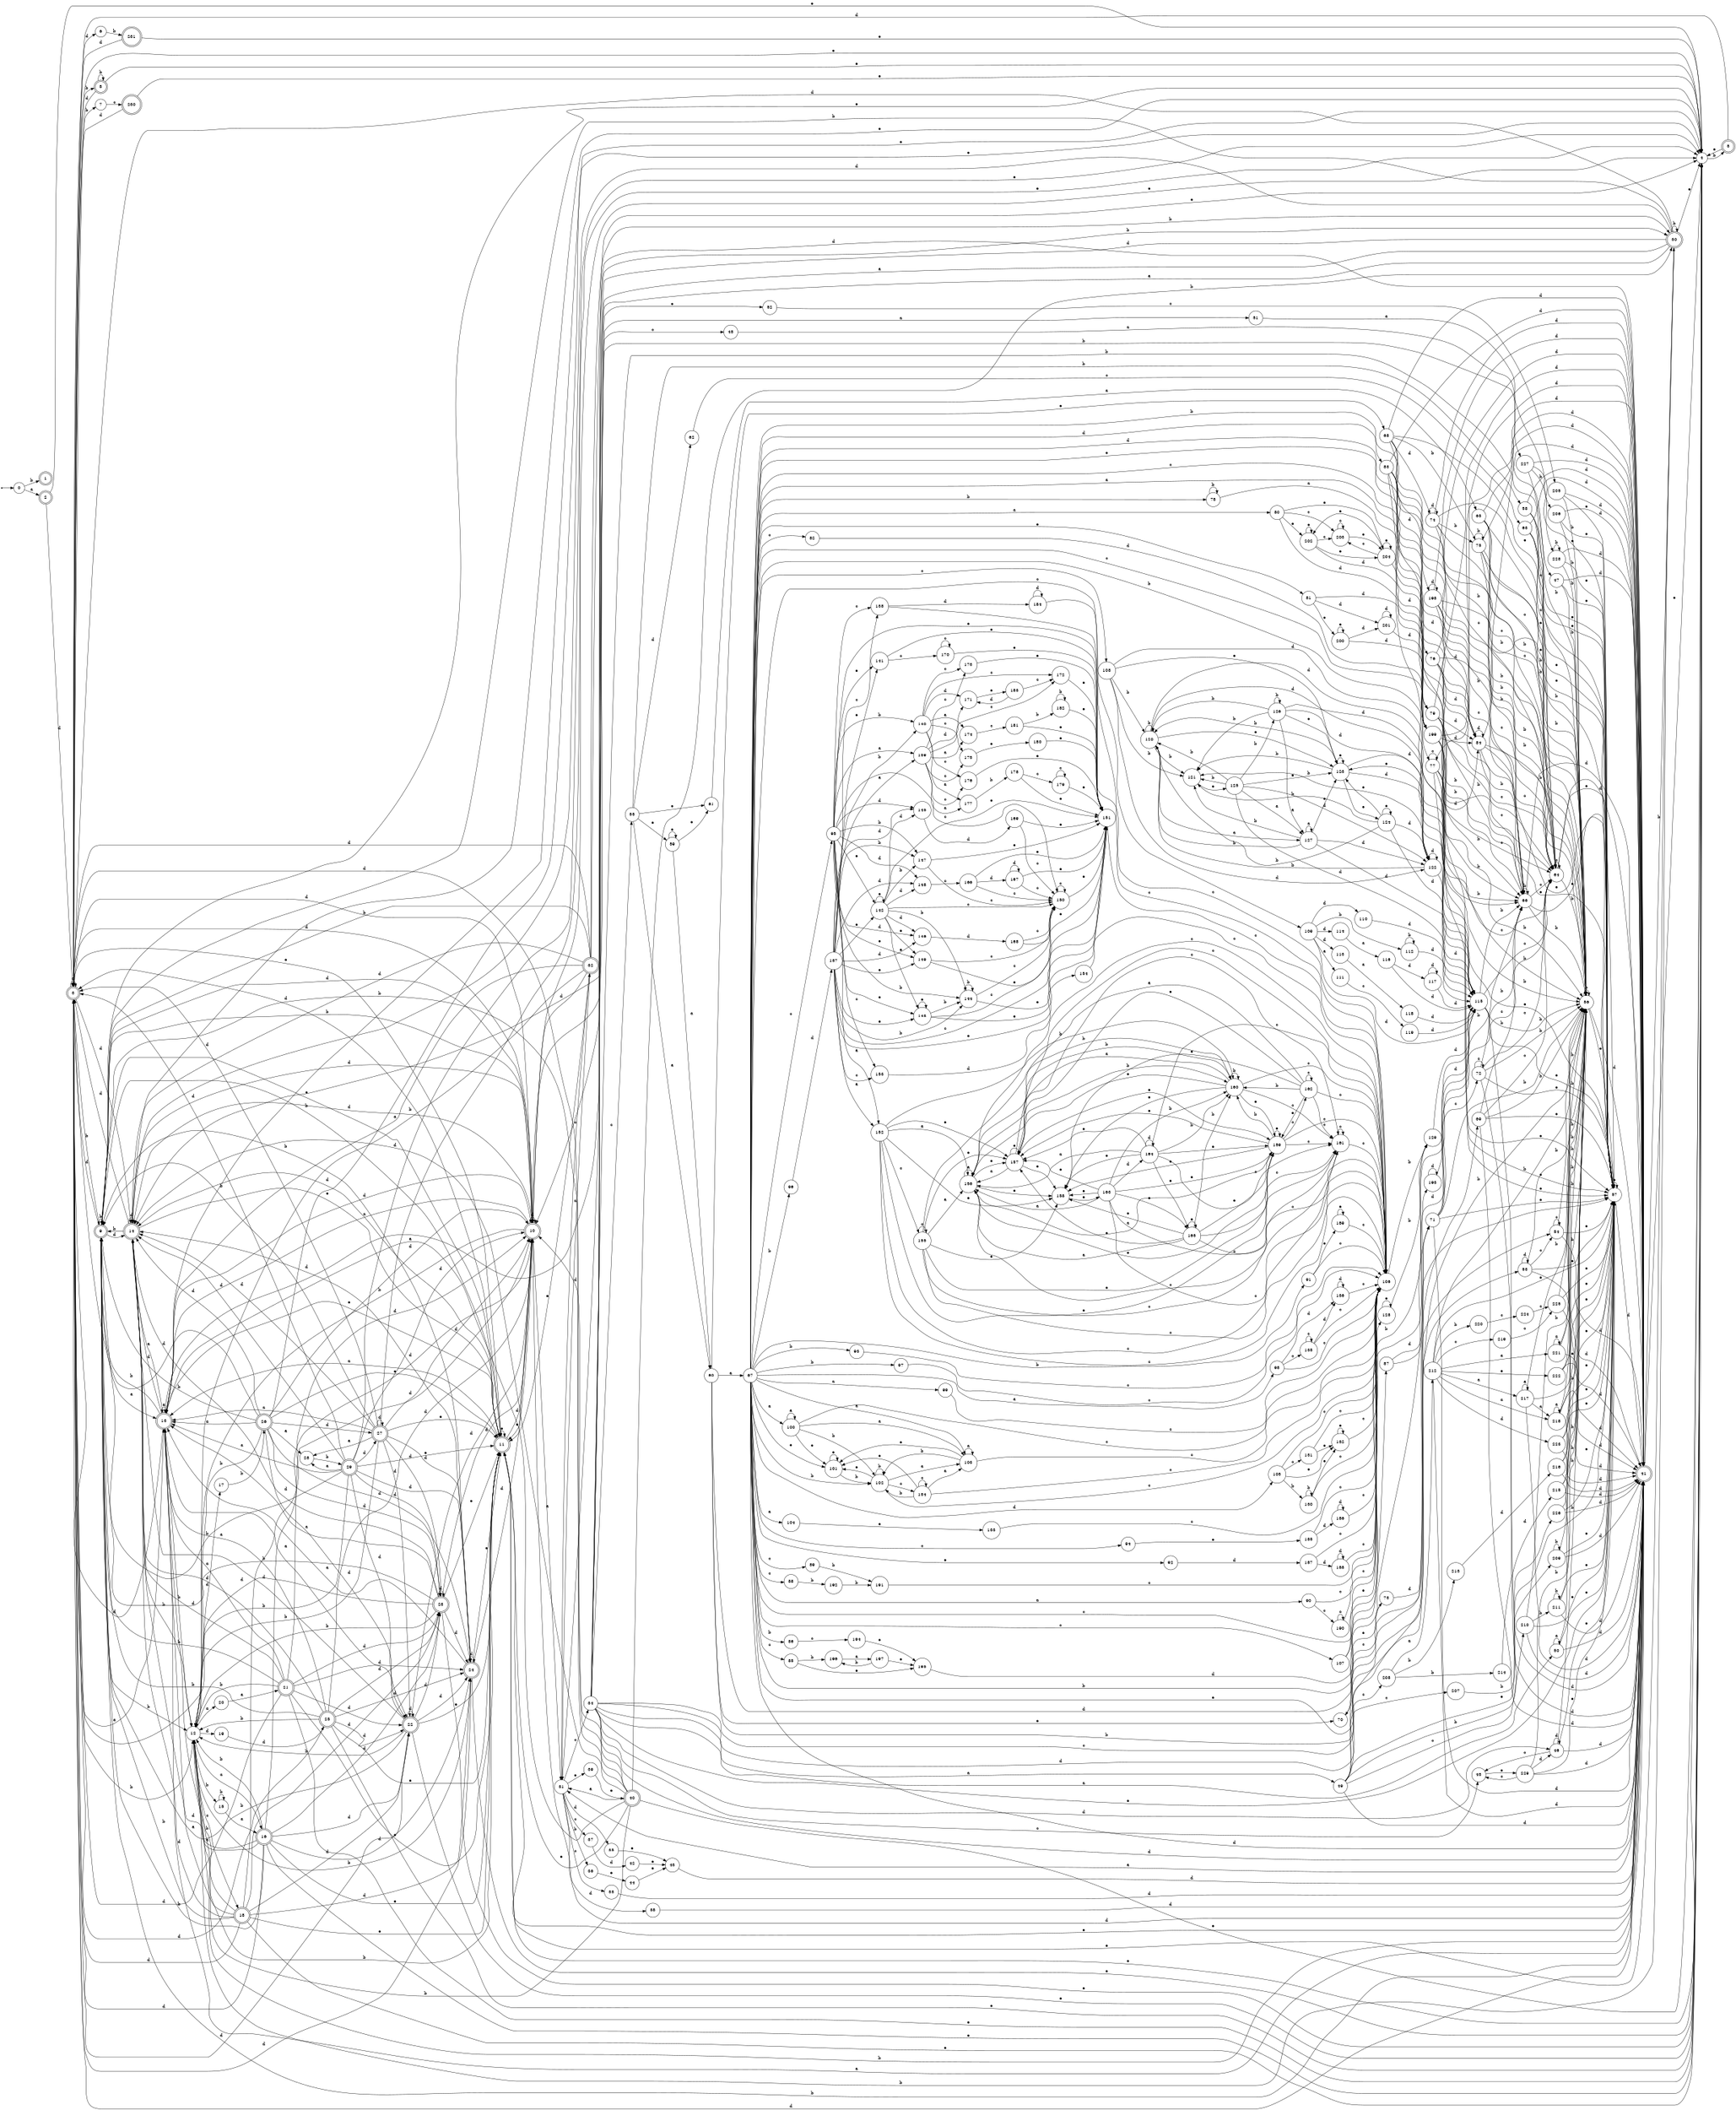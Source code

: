 digraph finite_state_machine {
rankdir=LR;
size="20,20";
node [shape = point]; "dummy0"
node [shape = circle]; "0";
"dummy0" -> "0";
node [shape = doublecircle]; "1";node [shape = doublecircle]; "2";node [shape = doublecircle]; "3";node [shape = circle]; "4";
node [shape = doublecircle]; "5";node [shape = circle]; "6";
node [shape = circle]; "7";
node [shape = doublecircle]; "8";node [shape = doublecircle]; "9";node [shape = doublecircle]; "10";node [shape = doublecircle]; "11";node [shape = circle]; "12";
node [shape = doublecircle]; "13";node [shape = doublecircle]; "14";node [shape = circle]; "15";
node [shape = doublecircle]; "16";node [shape = circle]; "17";
node [shape = doublecircle]; "18";node [shape = circle]; "19";
node [shape = circle]; "20";
node [shape = doublecircle]; "21";node [shape = doublecircle]; "22";node [shape = doublecircle]; "23";node [shape = doublecircle]; "24";node [shape = doublecircle]; "25";node [shape = doublecircle]; "26";node [shape = doublecircle]; "27";node [shape = circle]; "28";
node [shape = doublecircle]; "29";node [shape = doublecircle]; "30";node [shape = circle]; "31";
node [shape = doublecircle]; "32";node [shape = circle]; "33";
node [shape = circle]; "34";
node [shape = circle]; "35";
node [shape = circle]; "36";
node [shape = circle]; "37";
node [shape = circle]; "38";
node [shape = circle]; "39";
node [shape = doublecircle]; "40";node [shape = doublecircle]; "41";node [shape = circle]; "42";
node [shape = circle]; "43";
node [shape = circle]; "44";
node [shape = circle]; "45";
node [shape = circle]; "46";
node [shape = circle]; "47";
node [shape = circle]; "48";
node [shape = circle]; "49";
node [shape = circle]; "50";
node [shape = circle]; "51";
node [shape = circle]; "52";
node [shape = circle]; "53";
node [shape = circle]; "54";
node [shape = circle]; "55";
node [shape = circle]; "56";
node [shape = circle]; "57";
node [shape = circle]; "58";
node [shape = circle]; "59";
node [shape = circle]; "60";
node [shape = circle]; "61";
node [shape = circle]; "62";
node [shape = circle]; "63";
node [shape = circle]; "64";
node [shape = circle]; "65";
node [shape = circle]; "66";
node [shape = circle]; "67";
node [shape = circle]; "68";
node [shape = circle]; "69";
node [shape = circle]; "70";
node [shape = circle]; "71";
node [shape = circle]; "72";
node [shape = circle]; "73";
node [shape = circle]; "74";
node [shape = circle]; "75";
node [shape = circle]; "76";
node [shape = circle]; "77";
node [shape = circle]; "78";
node [shape = circle]; "79";
node [shape = circle]; "80";
node [shape = circle]; "81";
node [shape = circle]; "82";
node [shape = circle]; "83";
node [shape = circle]; "84";
node [shape = circle]; "85";
node [shape = circle]; "86";
node [shape = circle]; "87";
node [shape = circle]; "88";
node [shape = circle]; "89";
node [shape = circle]; "90";
node [shape = circle]; "91";
node [shape = circle]; "92";
node [shape = circle]; "93";
node [shape = circle]; "94";
node [shape = circle]; "95";
node [shape = circle]; "96";
node [shape = circle]; "97";
node [shape = circle]; "98";
node [shape = circle]; "99";
node [shape = circle]; "100";
node [shape = circle]; "101";
node [shape = circle]; "102";
node [shape = circle]; "103";
node [shape = circle]; "104";
node [shape = circle]; "105";
node [shape = circle]; "106";
node [shape = circle]; "107";
node [shape = circle]; "108";
node [shape = circle]; "109";
node [shape = circle]; "110";
node [shape = circle]; "111";
node [shape = circle]; "112";
node [shape = circle]; "113";
node [shape = circle]; "114";
node [shape = circle]; "115";
node [shape = circle]; "116";
node [shape = circle]; "117";
node [shape = circle]; "118";
node [shape = circle]; "119";
node [shape = circle]; "120";
node [shape = circle]; "121";
node [shape = circle]; "122";
node [shape = circle]; "123";
node [shape = circle]; "124";
node [shape = circle]; "125";
node [shape = circle]; "126";
node [shape = circle]; "127";
node [shape = circle]; "128";
node [shape = circle]; "129";
node [shape = circle]; "130";
node [shape = circle]; "131";
node [shape = circle]; "132";
node [shape = circle]; "133";
node [shape = circle]; "134";
node [shape = circle]; "135";
node [shape = circle]; "136";
node [shape = circle]; "137";
node [shape = circle]; "138";
node [shape = circle]; "139";
node [shape = circle]; "140";
node [shape = circle]; "141";
node [shape = circle]; "142";
node [shape = circle]; "143";
node [shape = circle]; "144";
node [shape = circle]; "145";
node [shape = circle]; "146";
node [shape = circle]; "147";
node [shape = circle]; "148";
node [shape = circle]; "149";
node [shape = circle]; "150";
node [shape = circle]; "151";
node [shape = circle]; "152";
node [shape = circle]; "153";
node [shape = circle]; "154";
node [shape = circle]; "155";
node [shape = circle]; "156";
node [shape = circle]; "157";
node [shape = circle]; "158";
node [shape = circle]; "159";
node [shape = circle]; "160";
node [shape = circle]; "161";
node [shape = circle]; "162";
node [shape = circle]; "163";
node [shape = circle]; "164";
node [shape = circle]; "165";
node [shape = circle]; "166";
node [shape = circle]; "167";
node [shape = circle]; "168";
node [shape = circle]; "169";
node [shape = circle]; "170";
node [shape = circle]; "171";
node [shape = circle]; "172";
node [shape = circle]; "173";
node [shape = circle]; "174";
node [shape = circle]; "175";
node [shape = circle]; "176";
node [shape = circle]; "177";
node [shape = circle]; "178";
node [shape = circle]; "179";
node [shape = circle]; "180";
node [shape = circle]; "181";
node [shape = circle]; "182";
node [shape = circle]; "183";
node [shape = circle]; "184";
node [shape = circle]; "185";
node [shape = circle]; "186";
node [shape = circle]; "187";
node [shape = circle]; "188";
node [shape = circle]; "189";
node [shape = circle]; "190";
node [shape = circle]; "191";
node [shape = circle]; "192";
node [shape = circle]; "193";
node [shape = circle]; "194";
node [shape = circle]; "195";
node [shape = circle]; "196";
node [shape = circle]; "197";
node [shape = circle]; "198";
node [shape = circle]; "199";
node [shape = circle]; "200";
node [shape = circle]; "201";
node [shape = circle]; "202";
node [shape = circle]; "203";
node [shape = circle]; "204";
node [shape = circle]; "205";
node [shape = circle]; "206";
node [shape = circle]; "207";
node [shape = circle]; "208";
node [shape = circle]; "209";
node [shape = circle]; "210";
node [shape = circle]; "211";
node [shape = circle]; "212";
node [shape = circle]; "213";
node [shape = circle]; "214";
node [shape = circle]; "215";
node [shape = circle]; "216";
node [shape = circle]; "217";
node [shape = circle]; "218";
node [shape = circle]; "219";
node [shape = circle]; "220";
node [shape = circle]; "221";
node [shape = circle]; "222";
node [shape = circle]; "223";
node [shape = circle]; "224";
node [shape = circle]; "225";
node [shape = circle]; "226";
node [shape = circle]; "227";
node [shape = circle]; "228";
node [shape = circle]; "229";
node [shape = doublecircle]; "230";node [shape = doublecircle]; "231";"0" -> "1" [label = "b"];
 "0" -> "2" [label = "a"];
 "2" -> "3" [label = "d"];
 "2" -> "4" [label = "e"];
 "4" -> "5" [label = "b"];
 "5" -> "4" [label = "e"];
 "5" -> "3" [label = "d"];
 "3" -> "10" [label = "d"];
 "3" -> "3" [label = "d"];
 "3" -> "6" [label = "d"];
 "3" -> "14" [label = "d"];
 "3" -> "8" [label = "b"];
 "3" -> "9" [label = "b"];
 "3" -> "12" [label = "b"];
 "3" -> "7" [label = "b"];
 "3" -> "11" [label = "e"];
 "3" -> "4" [label = "e"];
 "3" -> "13" [label = "a"];
 "14" -> "10" [label = "d"];
 "14" -> "3" [label = "d"];
 "14" -> "14" [label = "d"];
 "14" -> "9" [label = "b"];
 "14" -> "12" [label = "b"];
 "14" -> "11" [label = "e"];
 "14" -> "4" [label = "e"];
 "14" -> "13" [label = "a"];
 "13" -> "13" [label = "a"];
 "13" -> "9" [label = "b"];
 "13" -> "12" [label = "b"];
 "13" -> "10" [label = "d"];
 "13" -> "3" [label = "d"];
 "13" -> "14" [label = "d"];
 "13" -> "11" [label = "e"];
 "13" -> "4" [label = "e"];
 "12" -> "15" [label = "b"];
 "12" -> "16" [label = "a"];
 "12" -> "20" [label = "a"];
 "12" -> "17" [label = "d"];
 "12" -> "19" [label = "d"];
 "12" -> "18" [label = "c"];
 "20" -> "21" [label = "a"];
 "21" -> "9" [label = "b"];
 "21" -> "12" [label = "b"];
 "21" -> "3" [label = "d"];
 "21" -> "22" [label = "d"];
 "21" -> "23" [label = "d"];
 "21" -> "24" [label = "d"];
 "21" -> "10" [label = "d"];
 "21" -> "14" [label = "d"];
 "21" -> "11" [label = "e"];
 "21" -> "4" [label = "e"];
 "21" -> "13" [label = "a"];
 "24" -> "24" [label = "d"];
 "24" -> "10" [label = "d"];
 "24" -> "3" [label = "d"];
 "24" -> "14" [label = "d"];
 "24" -> "9" [label = "b"];
 "24" -> "12" [label = "b"];
 "24" -> "11" [label = "e"];
 "24" -> "4" [label = "e"];
 "24" -> "13" [label = "a"];
 "23" -> "3" [label = "d"];
 "23" -> "23" [label = "d"];
 "23" -> "24" [label = "d"];
 "23" -> "10" [label = "d"];
 "23" -> "14" [label = "d"];
 "23" -> "9" [label = "b"];
 "23" -> "12" [label = "b"];
 "23" -> "11" [label = "e"];
 "23" -> "4" [label = "e"];
 "23" -> "13" [label = "a"];
 "22" -> "3" [label = "d"];
 "22" -> "22" [label = "d"];
 "22" -> "23" [label = "d"];
 "22" -> "24" [label = "d"];
 "22" -> "10" [label = "d"];
 "22" -> "14" [label = "d"];
 "22" -> "9" [label = "b"];
 "22" -> "12" [label = "b"];
 "22" -> "11" [label = "e"];
 "22" -> "4" [label = "e"];
 "22" -> "13" [label = "a"];
 "19" -> "25" [label = "d"];
 "25" -> "9" [label = "b"];
 "25" -> "12" [label = "b"];
 "25" -> "3" [label = "d"];
 "25" -> "22" [label = "d"];
 "25" -> "23" [label = "d"];
 "25" -> "24" [label = "d"];
 "25" -> "10" [label = "d"];
 "25" -> "14" [label = "d"];
 "25" -> "11" [label = "e"];
 "25" -> "4" [label = "e"];
 "25" -> "13" [label = "a"];
 "18" -> "9" [label = "b"];
 "18" -> "12" [label = "b"];
 "18" -> "3" [label = "d"];
 "18" -> "22" [label = "d"];
 "18" -> "23" [label = "d"];
 "18" -> "24" [label = "d"];
 "18" -> "10" [label = "d"];
 "18" -> "14" [label = "d"];
 "18" -> "11" [label = "e"];
 "18" -> "4" [label = "e"];
 "18" -> "13" [label = "a"];
 "17" -> "26" [label = "b"];
 "26" -> "3" [label = "d"];
 "26" -> "22" [label = "d"];
 "26" -> "23" [label = "d"];
 "26" -> "24" [label = "d"];
 "26" -> "10" [label = "d"];
 "26" -> "27" [label = "d"];
 "26" -> "14" [label = "d"];
 "26" -> "28" [label = "a"];
 "26" -> "13" [label = "a"];
 "26" -> "9" [label = "b"];
 "26" -> "12" [label = "b"];
 "26" -> "11" [label = "e"];
 "26" -> "4" [label = "e"];
 "28" -> "29" [label = "b"];
 "29" -> "28" [label = "a"];
 "29" -> "13" [label = "a"];
 "29" -> "3" [label = "d"];
 "29" -> "22" [label = "d"];
 "29" -> "23" [label = "d"];
 "29" -> "24" [label = "d"];
 "29" -> "10" [label = "d"];
 "29" -> "27" [label = "d"];
 "29" -> "14" [label = "d"];
 "29" -> "9" [label = "b"];
 "29" -> "12" [label = "b"];
 "29" -> "11" [label = "e"];
 "29" -> "4" [label = "e"];
 "27" -> "3" [label = "d"];
 "27" -> "22" [label = "d"];
 "27" -> "23" [label = "d"];
 "27" -> "24" [label = "d"];
 "27" -> "10" [label = "d"];
 "27" -> "27" [label = "d"];
 "27" -> "14" [label = "d"];
 "27" -> "28" [label = "a"];
 "27" -> "13" [label = "a"];
 "27" -> "9" [label = "b"];
 "27" -> "12" [label = "b"];
 "27" -> "11" [label = "e"];
 "27" -> "4" [label = "e"];
 "16" -> "9" [label = "b"];
 "16" -> "12" [label = "b"];
 "16" -> "3" [label = "d"];
 "16" -> "22" [label = "d"];
 "16" -> "23" [label = "d"];
 "16" -> "24" [label = "d"];
 "16" -> "10" [label = "d"];
 "16" -> "14" [label = "d"];
 "16" -> "11" [label = "e"];
 "16" -> "4" [label = "e"];
 "16" -> "13" [label = "a"];
 "15" -> "15" [label = "b"];
 "15" -> "16" [label = "a"];
 "11" -> "11" [label = "e"];
 "11" -> "4" [label = "e"];
 "11" -> "9" [label = "b"];
 "11" -> "12" [label = "b"];
 "11" -> "10" [label = "d"];
 "11" -> "3" [label = "d"];
 "11" -> "14" [label = "d"];
 "11" -> "13" [label = "a"];
 "10" -> "10" [label = "d"];
 "10" -> "3" [label = "d"];
 "10" -> "14" [label = "d"];
 "10" -> "9" [label = "b"];
 "10" -> "12" [label = "b"];
 "10" -> "30" [label = "b"];
 "10" -> "13" [label = "a"];
 "10" -> "31" [label = "a"];
 "10" -> "11" [label = "e"];
 "10" -> "4" [label = "e"];
 "31" -> "32" [label = "c"];
 "31" -> "33" [label = "c"];
 "31" -> "34" [label = "c"];
 "31" -> "37" [label = "c"];
 "31" -> "35" [label = "d"];
 "31" -> "38" [label = "d"];
 "31" -> "36" [label = "b"];
 "31" -> "39" [label = "e"];
 "39" -> "40" [label = "e"];
 "40" -> "13" [label = "a"];
 "40" -> "31" [label = "a"];
 "40" -> "9" [label = "b"];
 "40" -> "12" [label = "b"];
 "40" -> "30" [label = "b"];
 "40" -> "10" [label = "d"];
 "40" -> "3" [label = "d"];
 "40" -> "14" [label = "d"];
 "40" -> "11" [label = "e"];
 "40" -> "4" [label = "e"];
 "38" -> "41" [label = "d"];
 "41" -> "13" [label = "a"];
 "41" -> "31" [label = "a"];
 "41" -> "9" [label = "b"];
 "41" -> "12" [label = "b"];
 "41" -> "30" [label = "b"];
 "41" -> "10" [label = "d"];
 "41" -> "3" [label = "d"];
 "41" -> "14" [label = "d"];
 "41" -> "11" [label = "e"];
 "41" -> "4" [label = "e"];
 "37" -> "42" [label = "d"];
 "42" -> "43" [label = "e"];
 "43" -> "41" [label = "d"];
 "36" -> "44" [label = "e"];
 "44" -> "43" [label = "e"];
 "35" -> "43" [label = "e"];
 "34" -> "48" [label = "c"];
 "34" -> "45" [label = "c"];
 "34" -> "54" [label = "c"];
 "34" -> "55" [label = "c"];
 "34" -> "41" [label = "d"];
 "34" -> "53" [label = "d"];
 "34" -> "46" [label = "d"];
 "34" -> "56" [label = "b"];
 "34" -> "47" [label = "b"];
 "34" -> "49" [label = "a"];
 "34" -> "50" [label = "a"];
 "34" -> "51" [label = "a"];
 "34" -> "57" [label = "e"];
 "34" -> "52" [label = "e"];
 "57" -> "57" [label = "e"];
 "57" -> "41" [label = "d"];
 "56" -> "56" [label = "b"];
 "56" -> "57" [label = "e"];
 "56" -> "41" [label = "d"];
 "55" -> "58" [label = "b"];
 "55" -> "59" [label = "e"];
 "55" -> "61" [label = "e"];
 "55" -> "60" [label = "a"];
 "55" -> "62" [label = "d"];
 "62" -> "63" [label = "c"];
 "63" -> "64" [label = "c"];
 "63" -> "56" [label = "b"];
 "63" -> "57" [label = "e"];
 "63" -> "41" [label = "d"];
 "64" -> "64" [label = "c"];
 "64" -> "56" [label = "b"];
 "64" -> "57" [label = "e"];
 "64" -> "41" [label = "d"];
 "61" -> "65" [label = "a"];
 "65" -> "56" [label = "b"];
 "65" -> "66" [label = "b"];
 "65" -> "64" [label = "c"];
 "65" -> "57" [label = "e"];
 "65" -> "41" [label = "d"];
 "66" -> "56" [label = "b"];
 "66" -> "66" [label = "b"];
 "66" -> "64" [label = "c"];
 "66" -> "57" [label = "e"];
 "66" -> "41" [label = "d"];
 "60" -> "67" [label = "a"];
 "60" -> "68" [label = "e"];
 "60" -> "70" [label = "e"];
 "60" -> "69" [label = "b"];
 "60" -> "71" [label = "d"];
 "71" -> "72" [label = "c"];
 "71" -> "64" [label = "c"];
 "71" -> "56" [label = "b"];
 "71" -> "66" [label = "b"];
 "71" -> "57" [label = "e"];
 "71" -> "41" [label = "d"];
 "72" -> "72" [label = "c"];
 "72" -> "64" [label = "c"];
 "72" -> "56" [label = "b"];
 "72" -> "66" [label = "b"];
 "72" -> "57" [label = "e"];
 "72" -> "41" [label = "d"];
 "70" -> "73" [label = "c"];
 "73" -> "70" [label = "e"];
 "73" -> "71" [label = "d"];
 "69" -> "56" [label = "b"];
 "69" -> "66" [label = "b"];
 "69" -> "64" [label = "c"];
 "69" -> "57" [label = "e"];
 "69" -> "41" [label = "d"];
 "68" -> "41" [label = "d"];
 "68" -> "74" [label = "d"];
 "68" -> "56" [label = "b"];
 "68" -> "66" [label = "b"];
 "68" -> "75" [label = "b"];
 "68" -> "64" [label = "c"];
 "68" -> "57" [label = "e"];
 "75" -> "56" [label = "b"];
 "75" -> "66" [label = "b"];
 "75" -> "75" [label = "b"];
 "75" -> "64" [label = "c"];
 "75" -> "57" [label = "e"];
 "75" -> "41" [label = "d"];
 "74" -> "41" [label = "d"];
 "74" -> "74" [label = "d"];
 "74" -> "56" [label = "b"];
 "74" -> "66" [label = "b"];
 "74" -> "75" [label = "b"];
 "74" -> "64" [label = "c"];
 "74" -> "57" [label = "e"];
 "67" -> "81" [label = "e"];
 "67" -> "101" [label = "e"];
 "67" -> "57" [label = "e"];
 "67" -> "76" [label = "e"];
 "67" -> "92" [label = "e"];
 "67" -> "64" [label = "c"];
 "67" -> "106" [label = "c"];
 "67" -> "107" [label = "c"];
 "67" -> "108" [label = "c"];
 "67" -> "77" [label = "c"];
 "67" -> "109" [label = "c"];
 "67" -> "82" [label = "c"];
 "67" -> "85" [label = "c"];
 "67" -> "88" [label = "c"];
 "67" -> "89" [label = "c"];
 "67" -> "94" [label = "c"];
 "67" -> "95" [label = "c"];
 "67" -> "96" [label = "b"];
 "67" -> "97" [label = "b"];
 "67" -> "66" [label = "b"];
 "67" -> "102" [label = "b"];
 "67" -> "78" [label = "b"];
 "67" -> "86" [label = "b"];
 "67" -> "87" [label = "b"];
 "67" -> "56" [label = "b"];
 "67" -> "91" [label = "b"];
 "67" -> "93" [label = "b"];
 "67" -> "98" [label = "a"];
 "67" -> "99" [label = "a"];
 "67" -> "100" [label = "a"];
 "67" -> "103" [label = "a"];
 "67" -> "104" [label = "a"];
 "67" -> "79" [label = "a"];
 "67" -> "80" [label = "a"];
 "67" -> "90" [label = "a"];
 "67" -> "105" [label = "d"];
 "67" -> "83" [label = "d"];
 "67" -> "84" [label = "d"];
 "67" -> "41" [label = "d"];
 "109" -> "113" [label = "d"];
 "109" -> "114" [label = "d"];
 "109" -> "115" [label = "d"];
 "109" -> "110" [label = "d"];
 "109" -> "111" [label = "a"];
 "109" -> "112" [label = "b"];
 "115" -> "56" [label = "b"];
 "115" -> "66" [label = "b"];
 "115" -> "64" [label = "c"];
 "115" -> "57" [label = "e"];
 "115" -> "41" [label = "d"];
 "114" -> "116" [label = "a"];
 "116" -> "115" [label = "d"];
 "116" -> "117" [label = "d"];
 "117" -> "115" [label = "d"];
 "117" -> "117" [label = "d"];
 "113" -> "118" [label = "a"];
 "118" -> "115" [label = "d"];
 "112" -> "112" [label = "b"];
 "112" -> "115" [label = "d"];
 "111" -> "119" [label = "c"];
 "119" -> "115" [label = "d"];
 "110" -> "115" [label = "d"];
 "108" -> "120" [label = "b"];
 "108" -> "121" [label = "b"];
 "108" -> "122" [label = "d"];
 "108" -> "115" [label = "d"];
 "108" -> "123" [label = "e"];
 "123" -> "123" [label = "e"];
 "123" -> "124" [label = "e"];
 "123" -> "120" [label = "b"];
 "123" -> "121" [label = "b"];
 "123" -> "122" [label = "d"];
 "123" -> "115" [label = "d"];
 "124" -> "123" [label = "e"];
 "124" -> "124" [label = "e"];
 "124" -> "120" [label = "b"];
 "124" -> "121" [label = "b"];
 "124" -> "122" [label = "d"];
 "124" -> "115" [label = "d"];
 "122" -> "122" [label = "d"];
 "122" -> "115" [label = "d"];
 "122" -> "120" [label = "b"];
 "122" -> "121" [label = "b"];
 "122" -> "123" [label = "e"];
 "121" -> "125" [label = "e"];
 "125" -> "120" [label = "b"];
 "125" -> "121" [label = "b"];
 "125" -> "126" [label = "b"];
 "125" -> "127" [label = "a"];
 "125" -> "122" [label = "d"];
 "125" -> "115" [label = "d"];
 "125" -> "123" [label = "e"];
 "127" -> "127" [label = "a"];
 "127" -> "120" [label = "b"];
 "127" -> "121" [label = "b"];
 "127" -> "122" [label = "d"];
 "127" -> "115" [label = "d"];
 "127" -> "123" [label = "e"];
 "126" -> "120" [label = "b"];
 "126" -> "121" [label = "b"];
 "126" -> "126" [label = "b"];
 "126" -> "127" [label = "a"];
 "126" -> "122" [label = "d"];
 "126" -> "115" [label = "d"];
 "126" -> "123" [label = "e"];
 "120" -> "120" [label = "b"];
 "120" -> "121" [label = "b"];
 "120" -> "127" [label = "a"];
 "120" -> "122" [label = "d"];
 "120" -> "115" [label = "d"];
 "120" -> "123" [label = "e"];
 "107" -> "128" [label = "e"];
 "107" -> "129" [label = "b"];
 "129" -> "115" [label = "d"];
 "128" -> "128" [label = "e"];
 "128" -> "129" [label = "b"];
 "106" -> "129" [label = "b"];
 "105" -> "130" [label = "b"];
 "105" -> "106" [label = "c"];
 "105" -> "131" [label = "c"];
 "105" -> "132" [label = "e"];
 "132" -> "132" [label = "e"];
 "132" -> "106" [label = "c"];
 "131" -> "132" [label = "e"];
 "131" -> "106" [label = "c"];
 "130" -> "130" [label = "b"];
 "130" -> "132" [label = "e"];
 "130" -> "106" [label = "c"];
 "104" -> "133" [label = "e"];
 "133" -> "106" [label = "c"];
 "103" -> "103" [label = "a"];
 "103" -> "101" [label = "e"];
 "103" -> "102" [label = "b"];
 "103" -> "106" [label = "c"];
 "102" -> "102" [label = "b"];
 "102" -> "101" [label = "e"];
 "102" -> "106" [label = "c"];
 "102" -> "134" [label = "c"];
 "102" -> "103" [label = "a"];
 "134" -> "106" [label = "c"];
 "134" -> "134" [label = "c"];
 "134" -> "101" [label = "e"];
 "134" -> "102" [label = "b"];
 "134" -> "103" [label = "a"];
 "101" -> "101" [label = "e"];
 "101" -> "102" [label = "b"];
 "100" -> "100" [label = "a"];
 "100" -> "103" [label = "a"];
 "100" -> "101" [label = "e"];
 "100" -> "102" [label = "b"];
 "100" -> "106" [label = "c"];
 "99" -> "106" [label = "c"];
 "98" -> "106" [label = "c"];
 "98" -> "135" [label = "c"];
 "98" -> "136" [label = "d"];
 "136" -> "136" [label = "d"];
 "136" -> "106" [label = "c"];
 "135" -> "106" [label = "c"];
 "135" -> "135" [label = "c"];
 "135" -> "136" [label = "d"];
 "97" -> "106" [label = "c"];
 "96" -> "137" [label = "d"];
 "137" -> "153" [label = "c"];
 "137" -> "138" [label = "c"];
 "137" -> "150" [label = "c"];
 "137" -> "152" [label = "a"];
 "137" -> "139" [label = "a"];
 "137" -> "144" [label = "b"];
 "137" -> "147" [label = "b"];
 "137" -> "140" [label = "b"];
 "137" -> "149" [label = "e"];
 "137" -> "151" [label = "e"];
 "137" -> "141" [label = "e"];
 "137" -> "142" [label = "e"];
 "137" -> "143" [label = "e"];
 "137" -> "145" [label = "d"];
 "137" -> "146" [label = "d"];
 "137" -> "148" [label = "d"];
 "153" -> "154" [label = "d"];
 "154" -> "106" [label = "c"];
 "152" -> "161" [label = "c"];
 "152" -> "106" [label = "c"];
 "152" -> "155" [label = "c"];
 "152" -> "156" [label = "a"];
 "152" -> "157" [label = "e"];
 "152" -> "158" [label = "e"];
 "152" -> "159" [label = "e"];
 "152" -> "160" [label = "b"];
 "161" -> "161" [label = "c"];
 "161" -> "106" [label = "c"];
 "160" -> "160" [label = "b"];
 "160" -> "156" [label = "a"];
 "160" -> "157" [label = "e"];
 "160" -> "158" [label = "e"];
 "160" -> "159" [label = "e"];
 "160" -> "161" [label = "c"];
 "160" -> "106" [label = "c"];
 "159" -> "157" [label = "e"];
 "159" -> "158" [label = "e"];
 "159" -> "159" [label = "e"];
 "159" -> "161" [label = "c"];
 "159" -> "162" [label = "c"];
 "159" -> "106" [label = "c"];
 "159" -> "156" [label = "a"];
 "159" -> "160" [label = "b"];
 "162" -> "161" [label = "c"];
 "162" -> "162" [label = "c"];
 "162" -> "106" [label = "c"];
 "162" -> "157" [label = "e"];
 "162" -> "158" [label = "e"];
 "162" -> "159" [label = "e"];
 "162" -> "156" [label = "a"];
 "162" -> "160" [label = "b"];
 "158" -> "163" [label = "e"];
 "163" -> "157" [label = "e"];
 "163" -> "165" [label = "e"];
 "163" -> "158" [label = "e"];
 "163" -> "159" [label = "e"];
 "163" -> "164" [label = "d"];
 "163" -> "156" [label = "a"];
 "163" -> "160" [label = "b"];
 "163" -> "161" [label = "c"];
 "163" -> "106" [label = "c"];
 "165" -> "157" [label = "e"];
 "165" -> "165" [label = "e"];
 "165" -> "158" [label = "e"];
 "165" -> "159" [label = "e"];
 "165" -> "156" [label = "a"];
 "165" -> "160" [label = "b"];
 "165" -> "161" [label = "c"];
 "165" -> "106" [label = "c"];
 "164" -> "164" [label = "d"];
 "164" -> "157" [label = "e"];
 "164" -> "165" [label = "e"];
 "164" -> "158" [label = "e"];
 "164" -> "159" [label = "e"];
 "164" -> "156" [label = "a"];
 "164" -> "160" [label = "b"];
 "164" -> "161" [label = "c"];
 "164" -> "106" [label = "c"];
 "157" -> "157" [label = "e"];
 "157" -> "158" [label = "e"];
 "157" -> "159" [label = "e"];
 "157" -> "156" [label = "a"];
 "157" -> "160" [label = "b"];
 "157" -> "161" [label = "c"];
 "157" -> "106" [label = "c"];
 "156" -> "156" [label = "a"];
 "156" -> "157" [label = "e"];
 "156" -> "158" [label = "e"];
 "156" -> "159" [label = "e"];
 "156" -> "160" [label = "b"];
 "156" -> "161" [label = "c"];
 "156" -> "106" [label = "c"];
 "155" -> "161" [label = "c"];
 "155" -> "106" [label = "c"];
 "155" -> "155" [label = "c"];
 "155" -> "156" [label = "a"];
 "155" -> "157" [label = "e"];
 "155" -> "158" [label = "e"];
 "155" -> "159" [label = "e"];
 "155" -> "160" [label = "b"];
 "151" -> "106" [label = "c"];
 "150" -> "150" [label = "c"];
 "150" -> "151" [label = "e"];
 "149" -> "150" [label = "c"];
 "149" -> "151" [label = "e"];
 "148" -> "166" [label = "c"];
 "166" -> "167" [label = "d"];
 "166" -> "150" [label = "c"];
 "166" -> "151" [label = "e"];
 "167" -> "167" [label = "d"];
 "167" -> "150" [label = "c"];
 "167" -> "151" [label = "e"];
 "147" -> "150" [label = "c"];
 "147" -> "151" [label = "e"];
 "146" -> "168" [label = "d"];
 "168" -> "150" [label = "c"];
 "168" -> "151" [label = "e"];
 "145" -> "169" [label = "d"];
 "169" -> "150" [label = "c"];
 "169" -> "151" [label = "e"];
 "144" -> "144" [label = "b"];
 "144" -> "150" [label = "c"];
 "144" -> "151" [label = "e"];
 "143" -> "151" [label = "e"];
 "143" -> "143" [label = "e"];
 "143" -> "144" [label = "b"];
 "143" -> "150" [label = "c"];
 "142" -> "151" [label = "e"];
 "142" -> "149" [label = "e"];
 "142" -> "142" [label = "e"];
 "142" -> "143" [label = "e"];
 "142" -> "144" [label = "b"];
 "142" -> "147" [label = "b"];
 "142" -> "145" [label = "d"];
 "142" -> "146" [label = "d"];
 "142" -> "148" [label = "d"];
 "142" -> "150" [label = "c"];
 "141" -> "170" [label = "c"];
 "141" -> "151" [label = "e"];
 "170" -> "170" [label = "c"];
 "170" -> "151" [label = "e"];
 "140" -> "171" [label = "d"];
 "140" -> "176" [label = "c"];
 "140" -> "172" [label = "c"];
 "140" -> "173" [label = "c"];
 "140" -> "175" [label = "c"];
 "140" -> "177" [label = "a"];
 "140" -> "174" [label = "a"];
 "177" -> "178" [label = "b"];
 "178" -> "179" [label = "c"];
 "178" -> "151" [label = "e"];
 "179" -> "179" [label = "c"];
 "179" -> "151" [label = "e"];
 "176" -> "151" [label = "e"];
 "175" -> "180" [label = "e"];
 "180" -> "151" [label = "e"];
 "174" -> "181" [label = "c"];
 "181" -> "182" [label = "b"];
 "181" -> "151" [label = "e"];
 "182" -> "182" [label = "b"];
 "182" -> "151" [label = "e"];
 "173" -> "151" [label = "e"];
 "172" -> "151" [label = "e"];
 "171" -> "183" [label = "e"];
 "183" -> "171" [label = "d"];
 "183" -> "172" [label = "c"];
 "139" -> "171" [label = "d"];
 "139" -> "176" [label = "c"];
 "139" -> "172" [label = "c"];
 "139" -> "173" [label = "c"];
 "139" -> "175" [label = "c"];
 "139" -> "177" [label = "a"];
 "139" -> "174" [label = "a"];
 "138" -> "184" [label = "d"];
 "138" -> "106" [label = "c"];
 "184" -> "184" [label = "d"];
 "184" -> "106" [label = "c"];
 "95" -> "153" [label = "c"];
 "95" -> "138" [label = "c"];
 "95" -> "150" [label = "c"];
 "95" -> "152" [label = "a"];
 "95" -> "139" [label = "a"];
 "95" -> "144" [label = "b"];
 "95" -> "147" [label = "b"];
 "95" -> "140" [label = "b"];
 "95" -> "149" [label = "e"];
 "95" -> "151" [label = "e"];
 "95" -> "141" [label = "e"];
 "95" -> "142" [label = "e"];
 "95" -> "143" [label = "e"];
 "95" -> "145" [label = "d"];
 "95" -> "146" [label = "d"];
 "95" -> "148" [label = "d"];
 "94" -> "185" [label = "e"];
 "185" -> "186" [label = "d"];
 "185" -> "106" [label = "c"];
 "186" -> "186" [label = "d"];
 "186" -> "106" [label = "c"];
 "93" -> "106" [label = "c"];
 "92" -> "187" [label = "d"];
 "187" -> "188" [label = "d"];
 "187" -> "106" [label = "c"];
 "188" -> "188" [label = "d"];
 "188" -> "106" [label = "c"];
 "91" -> "189" [label = "e"];
 "91" -> "106" [label = "c"];
 "189" -> "189" [label = "e"];
 "189" -> "106" [label = "c"];
 "90" -> "106" [label = "c"];
 "90" -> "190" [label = "c"];
 "190" -> "106" [label = "c"];
 "190" -> "190" [label = "c"];
 "89" -> "191" [label = "b"];
 "191" -> "106" [label = "c"];
 "88" -> "192" [label = "b"];
 "192" -> "191" [label = "b"];
 "87" -> "193" [label = "d"];
 "87" -> "115" [label = "d"];
 "193" -> "193" [label = "d"];
 "193" -> "115" [label = "d"];
 "86" -> "194" [label = "c"];
 "194" -> "195" [label = "e"];
 "195" -> "115" [label = "d"];
 "85" -> "196" [label = "b"];
 "85" -> "195" [label = "e"];
 "196" -> "197" [label = "a"];
 "197" -> "196" [label = "b"];
 "197" -> "195" [label = "e"];
 "84" -> "41" [label = "d"];
 "84" -> "84" [label = "d"];
 "84" -> "56" [label = "b"];
 "84" -> "66" [label = "b"];
 "84" -> "64" [label = "c"];
 "84" -> "57" [label = "e"];
 "83" -> "41" [label = "d"];
 "83" -> "84" [label = "d"];
 "83" -> "198" [label = "d"];
 "83" -> "56" [label = "b"];
 "83" -> "66" [label = "b"];
 "83" -> "64" [label = "c"];
 "83" -> "57" [label = "e"];
 "198" -> "41" [label = "d"];
 "198" -> "84" [label = "d"];
 "198" -> "198" [label = "d"];
 "198" -> "56" [label = "b"];
 "198" -> "66" [label = "b"];
 "198" -> "64" [label = "c"];
 "198" -> "57" [label = "e"];
 "82" -> "199" [label = "d"];
 "199" -> "41" [label = "d"];
 "199" -> "84" [label = "d"];
 "199" -> "56" [label = "b"];
 "199" -> "66" [label = "b"];
 "199" -> "64" [label = "c"];
 "199" -> "57" [label = "e"];
 "81" -> "200" [label = "e"];
 "81" -> "201" [label = "d"];
 "81" -> "199" [label = "d"];
 "201" -> "201" [label = "d"];
 "201" -> "199" [label = "d"];
 "200" -> "200" [label = "e"];
 "200" -> "201" [label = "d"];
 "200" -> "199" [label = "d"];
 "80" -> "202" [label = "e"];
 "80" -> "204" [label = "e"];
 "80" -> "203" [label = "c"];
 "80" -> "199" [label = "d"];
 "204" -> "202" [label = "e"];
 "204" -> "204" [label = "e"];
 "204" -> "203" [label = "c"];
 "204" -> "199" [label = "d"];
 "203" -> "203" [label = "c"];
 "203" -> "204" [label = "e"];
 "202" -> "202" [label = "e"];
 "202" -> "204" [label = "e"];
 "202" -> "203" [label = "c"];
 "202" -> "199" [label = "d"];
 "79" -> "41" [label = "d"];
 "79" -> "84" [label = "d"];
 "79" -> "56" [label = "b"];
 "79" -> "66" [label = "b"];
 "79" -> "64" [label = "c"];
 "79" -> "57" [label = "e"];
 "78" -> "78" [label = "b"];
 "78" -> "79" [label = "a"];
 "77" -> "64" [label = "c"];
 "77" -> "77" [label = "c"];
 "77" -> "41" [label = "d"];
 "77" -> "84" [label = "d"];
 "77" -> "56" [label = "b"];
 "77" -> "66" [label = "b"];
 "77" -> "57" [label = "e"];
 "76" -> "41" [label = "d"];
 "76" -> "84" [label = "d"];
 "76" -> "56" [label = "b"];
 "76" -> "66" [label = "b"];
 "76" -> "64" [label = "c"];
 "76" -> "57" [label = "e"];
 "59" -> "59" [label = "e"];
 "59" -> "61" [label = "e"];
 "59" -> "60" [label = "a"];
 "58" -> "64" [label = "c"];
 "58" -> "56" [label = "b"];
 "58" -> "57" [label = "e"];
 "58" -> "41" [label = "d"];
 "54" -> "54" [label = "c"];
 "54" -> "56" [label = "b"];
 "54" -> "57" [label = "e"];
 "54" -> "41" [label = "d"];
 "53" -> "41" [label = "d"];
 "53" -> "53" [label = "d"];
 "53" -> "54" [label = "c"];
 "53" -> "56" [label = "b"];
 "53" -> "57" [label = "e"];
 "52" -> "205" [label = "c"];
 "205" -> "56" [label = "b"];
 "205" -> "57" [label = "e"];
 "205" -> "41" [label = "d"];
 "51" -> "206" [label = "a"];
 "206" -> "56" [label = "b"];
 "206" -> "57" [label = "e"];
 "206" -> "41" [label = "d"];
 "50" -> "50" [label = "a"];
 "50" -> "56" [label = "b"];
 "50" -> "57" [label = "e"];
 "50" -> "41" [label = "d"];
 "49" -> "208" [label = "c"];
 "49" -> "210" [label = "c"];
 "49" -> "207" [label = "c"];
 "49" -> "56" [label = "b"];
 "49" -> "209" [label = "b"];
 "49" -> "57" [label = "e"];
 "49" -> "41" [label = "d"];
 "210" -> "56" [label = "b"];
 "210" -> "211" [label = "b"];
 "210" -> "57" [label = "e"];
 "210" -> "41" [label = "d"];
 "211" -> "56" [label = "b"];
 "211" -> "211" [label = "b"];
 "211" -> "57" [label = "e"];
 "211" -> "41" [label = "d"];
 "209" -> "56" [label = "b"];
 "209" -> "209" [label = "b"];
 "209" -> "57" [label = "e"];
 "209" -> "41" [label = "d"];
 "208" -> "212" [label = "a"];
 "208" -> "213" [label = "b"];
 "208" -> "214" [label = "b"];
 "214" -> "215" [label = "d"];
 "215" -> "56" [label = "b"];
 "215" -> "57" [label = "e"];
 "215" -> "41" [label = "d"];
 "213" -> "216" [label = "d"];
 "216" -> "56" [label = "b"];
 "216" -> "57" [label = "e"];
 "216" -> "41" [label = "d"];
 "212" -> "217" [label = "a"];
 "212" -> "218" [label = "a"];
 "212" -> "221" [label = "a"];
 "212" -> "219" [label = "c"];
 "212" -> "56" [label = "b"];
 "212" -> "220" [label = "b"];
 "212" -> "57" [label = "e"];
 "212" -> "222" [label = "e"];
 "212" -> "41" [label = "d"];
 "212" -> "223" [label = "d"];
 "223" -> "56" [label = "b"];
 "223" -> "57" [label = "e"];
 "223" -> "41" [label = "d"];
 "222" -> "56" [label = "b"];
 "222" -> "57" [label = "e"];
 "222" -> "41" [label = "d"];
 "221" -> "221" [label = "a"];
 "221" -> "56" [label = "b"];
 "221" -> "57" [label = "e"];
 "221" -> "41" [label = "d"];
 "220" -> "224" [label = "c"];
 "224" -> "225" [label = "c"];
 "225" -> "56" [label = "b"];
 "225" -> "57" [label = "e"];
 "225" -> "41" [label = "d"];
 "219" -> "225" [label = "c"];
 "218" -> "218" [label = "a"];
 "218" -> "56" [label = "b"];
 "218" -> "57" [label = "e"];
 "218" -> "41" [label = "d"];
 "217" -> "217" [label = "a"];
 "217" -> "218" [label = "a"];
 "217" -> "56" [label = "b"];
 "217" -> "57" [label = "e"];
 "217" -> "41" [label = "d"];
 "207" -> "226" [label = "b"];
 "226" -> "56" [label = "b"];
 "226" -> "57" [label = "e"];
 "226" -> "41" [label = "d"];
 "48" -> "227" [label = "a"];
 "227" -> "56" [label = "b"];
 "227" -> "228" [label = "b"];
 "227" -> "57" [label = "e"];
 "227" -> "41" [label = "d"];
 "228" -> "56" [label = "b"];
 "228" -> "228" [label = "b"];
 "228" -> "57" [label = "e"];
 "228" -> "41" [label = "d"];
 "47" -> "56" [label = "b"];
 "47" -> "57" [label = "e"];
 "47" -> "41" [label = "d"];
 "46" -> "41" [label = "d"];
 "46" -> "46" [label = "d"];
 "46" -> "45" [label = "c"];
 "46" -> "56" [label = "b"];
 "46" -> "57" [label = "e"];
 "45" -> "229" [label = "e"];
 "229" -> "45" [label = "c"];
 "229" -> "41" [label = "d"];
 "229" -> "46" [label = "d"];
 "229" -> "56" [label = "b"];
 "229" -> "57" [label = "e"];
 "33" -> "41" [label = "d"];
 "32" -> "13" [label = "a"];
 "32" -> "31" [label = "a"];
 "32" -> "9" [label = "b"];
 "32" -> "12" [label = "b"];
 "32" -> "30" [label = "b"];
 "32" -> "10" [label = "d"];
 "32" -> "3" [label = "d"];
 "32" -> "14" [label = "d"];
 "32" -> "11" [label = "e"];
 "32" -> "4" [label = "e"];
 "30" -> "9" [label = "b"];
 "30" -> "12" [label = "b"];
 "30" -> "30" [label = "b"];
 "30" -> "13" [label = "a"];
 "30" -> "31" [label = "a"];
 "30" -> "10" [label = "d"];
 "30" -> "3" [label = "d"];
 "30" -> "14" [label = "d"];
 "30" -> "11" [label = "e"];
 "30" -> "4" [label = "e"];
 "9" -> "9" [label = "b"];
 "9" -> "12" [label = "b"];
 "9" -> "10" [label = "d"];
 "9" -> "3" [label = "d"];
 "9" -> "14" [label = "d"];
 "9" -> "11" [label = "e"];
 "9" -> "4" [label = "e"];
 "9" -> "13" [label = "a"];
 "8" -> "8" [label = "b"];
 "8" -> "3" [label = "d"];
 "8" -> "4" [label = "e"];
 "7" -> "230" [label = "c"];
 "230" -> "3" [label = "d"];
 "230" -> "4" [label = "e"];
 "6" -> "231" [label = "b"];
 "231" -> "3" [label = "d"];
 "231" -> "4" [label = "e"];
 }
